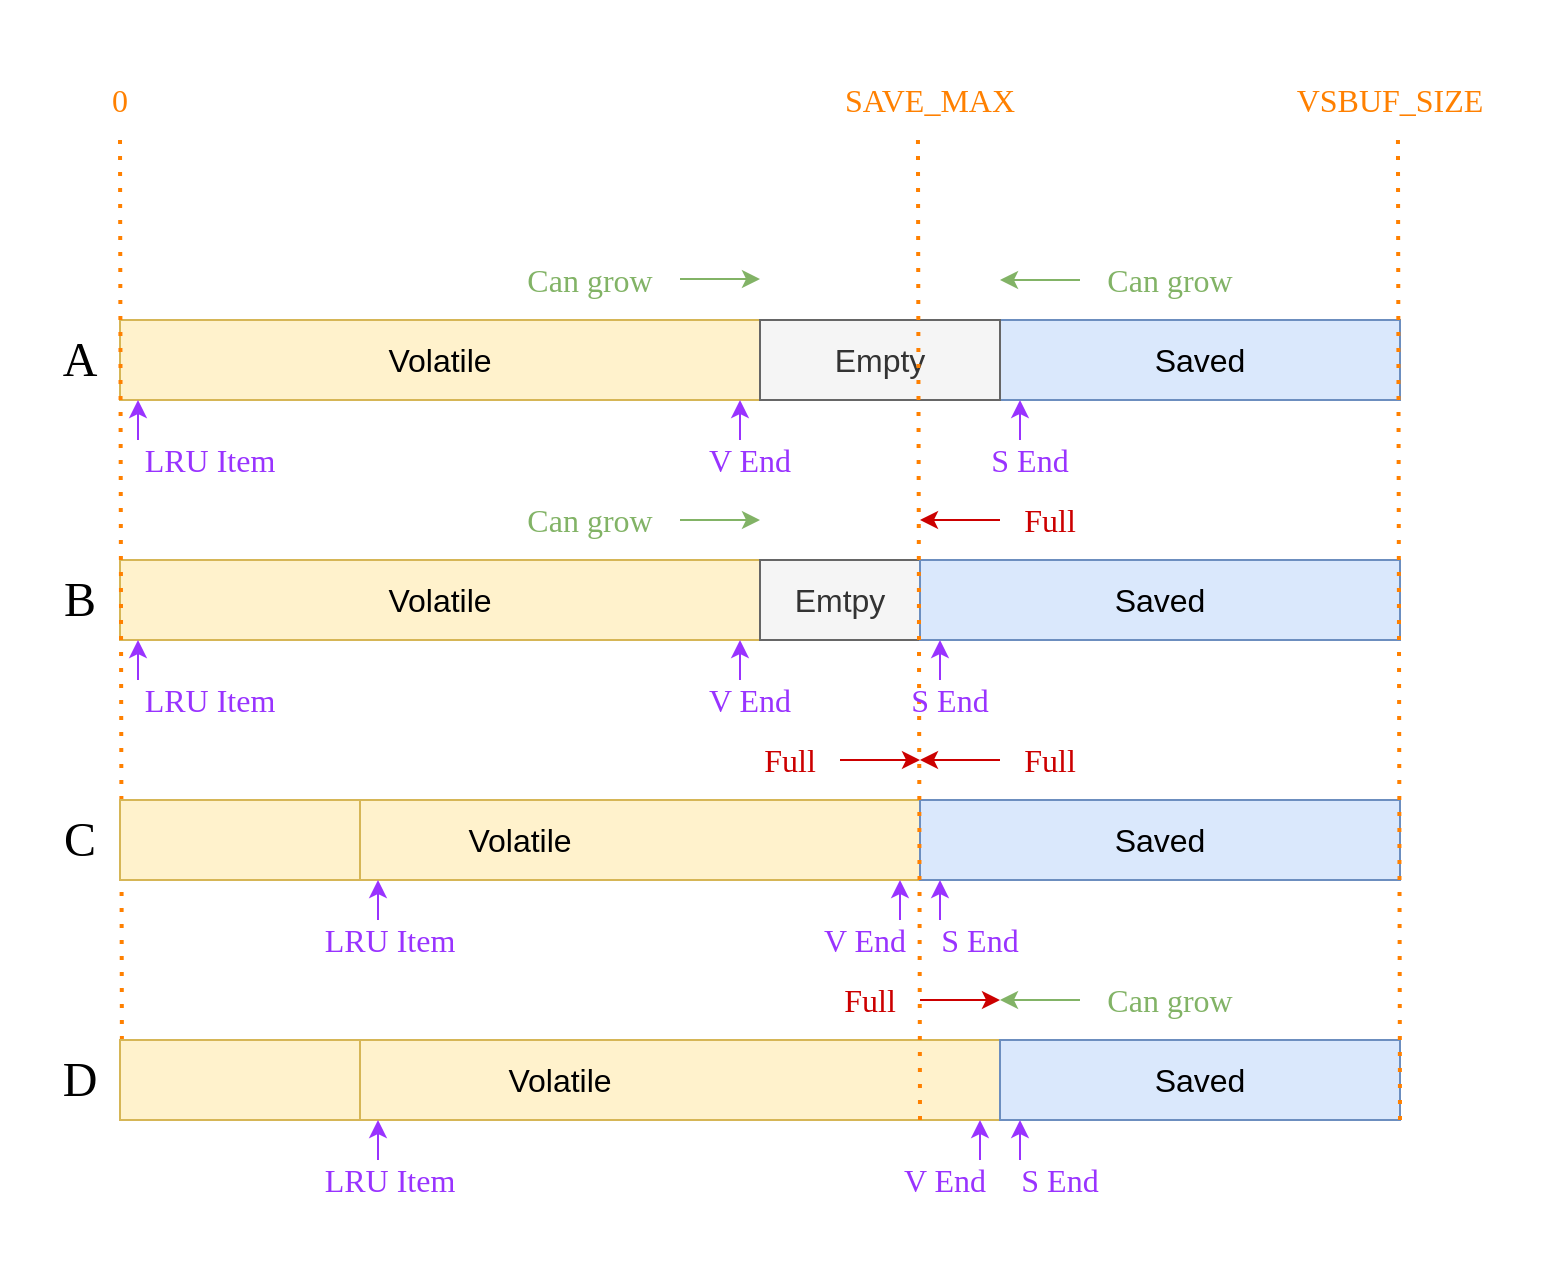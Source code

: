 <mxfile version="14.5.10" type="device"><diagram id="JiNUwmvUmWzfsdf7HHHx" name="Page-1"><mxGraphModel dx="1104" dy="1001" grid="1" gridSize="10" guides="1" tooltips="1" connect="1" arrows="1" fold="1" page="1" pageScale="1" pageWidth="827" pageHeight="1169" math="0" shadow="0"><root><mxCell id="0"/><mxCell id="1" parent="0"/><mxCell id="aXjECuDFnx0i-iMRsThj-1" value="Volatile" style="rounded=0;whiteSpace=wrap;html=1;fillColor=#fff2cc;strokeColor=#d6b656;fontSize=16;" parent="1" vertex="1"><mxGeometry x="160" y="200" width="320" height="40" as="geometry"/></mxCell><mxCell id="aXjECuDFnx0i-iMRsThj-3" value="Saved" style="rounded=0;whiteSpace=wrap;html=1;fillColor=#dae8fc;strokeColor=#6c8ebf;fontSize=16;" parent="1" vertex="1"><mxGeometry x="600" y="200" width="200" height="40" as="geometry"/></mxCell><mxCell id="aXjECuDFnx0i-iMRsThj-4" value="Volatile" style="rounded=0;whiteSpace=wrap;html=1;fillColor=#fff2cc;strokeColor=#d6b656;fontSize=16;" parent="1" vertex="1"><mxGeometry x="160" y="320" width="320" height="40" as="geometry"/></mxCell><mxCell id="aXjECuDFnx0i-iMRsThj-5" value="Emtpy" style="rounded=0;whiteSpace=wrap;html=1;fillColor=#f5f5f5;strokeColor=#666666;fontColor=#333333;fontSize=16;" parent="1" vertex="1"><mxGeometry x="480" y="320" width="80" height="40" as="geometry"/></mxCell><mxCell id="aXjECuDFnx0i-iMRsThj-6" value="Saved" style="rounded=0;whiteSpace=wrap;html=1;fillColor=#dae8fc;strokeColor=#6c8ebf;fontSize=16;" parent="1" vertex="1"><mxGeometry x="560" y="320" width="240" height="40" as="geometry"/></mxCell><mxCell id="aXjECuDFnx0i-iMRsThj-2" value="Empty" style="rounded=0;whiteSpace=wrap;html=1;fillColor=#f5f5f5;strokeColor=#666666;fontColor=#333333;fontSize=16;" parent="1" vertex="1"><mxGeometry x="480" y="200" width="120" height="40" as="geometry"/></mxCell><mxCell id="aXjECuDFnx0i-iMRsThj-11" value="Volatile" style="rounded=0;whiteSpace=wrap;html=1;fillColor=#fff2cc;strokeColor=#d6b656;fontSize=16;" parent="1" vertex="1"><mxGeometry x="160" y="440" width="400" height="40" as="geometry"/></mxCell><mxCell id="aXjECuDFnx0i-iMRsThj-13" value="Saved" style="rounded=0;whiteSpace=wrap;html=1;fillColor=#dae8fc;strokeColor=#6c8ebf;fontSize=16;" parent="1" vertex="1"><mxGeometry x="560" y="440" width="240" height="40" as="geometry"/></mxCell><mxCell id="aXjECuDFnx0i-iMRsThj-14" value="Volatile" style="rounded=0;whiteSpace=wrap;html=1;fillColor=#fff2cc;strokeColor=#d6b656;fontSize=16;" parent="1" vertex="1"><mxGeometry x="160" y="560" width="440" height="40" as="geometry"/></mxCell><mxCell id="aXjECuDFnx0i-iMRsThj-16" value="Saved" style="rounded=0;whiteSpace=wrap;html=1;fillColor=#dae8fc;strokeColor=#6c8ebf;fontSize=16;" parent="1" vertex="1"><mxGeometry x="600" y="560" width="200" height="40" as="geometry"/></mxCell><mxCell id="aXjECuDFnx0i-iMRsThj-7" value="" style="endArrow=none;dashed=1;html=1;dashPattern=1 3;strokeWidth=2;strokeColor=#FF8000;entryX=0.433;entryY=1.25;entryDx=0;entryDy=0;entryPerimeter=0;" parent="1" edge="1" target="aXjECuDFnx0i-iMRsThj-17"><mxGeometry width="50" height="50" relative="1" as="geometry"><mxPoint x="560" y="600" as="sourcePoint"/><mxPoint x="560" y="160" as="targetPoint"/></mxGeometry></mxCell><mxCell id="aXjECuDFnx0i-iMRsThj-17" value="SAVE_MAX" style="text;html=1;strokeColor=none;fillColor=none;align=center;verticalAlign=middle;whiteSpace=wrap;rounded=0;fontSize=16;fontColor=#FF8000;fontFamily=Verdana;" parent="1" vertex="1"><mxGeometry x="520" y="80" width="90" height="20" as="geometry"/></mxCell><mxCell id="aXjECuDFnx0i-iMRsThj-19" value="" style="endArrow=classic;html=1;fontFamily=Verdana;fontSize=16;fontColor=#FF8000;strokeColor=#82b366;fillColor=#d5e8d4;" parent="1" edge="1"><mxGeometry width="50" height="50" relative="1" as="geometry"><mxPoint x="640" y="180" as="sourcePoint"/><mxPoint x="600" y="180" as="targetPoint"/></mxGeometry></mxCell><mxCell id="aXjECuDFnx0i-iMRsThj-20" value="Can grow" style="text;html=1;strokeColor=none;fillColor=none;align=center;verticalAlign=middle;whiteSpace=wrap;rounded=0;fontSize=16;fontFamily=Verdana;fontColor=#82B366;" parent="1" vertex="1"><mxGeometry x="640" y="170" width="90" height="20" as="geometry"/></mxCell><mxCell id="aXjECuDFnx0i-iMRsThj-21" value="" style="endArrow=classic;html=1;fontFamily=Verdana;fontSize=16;fontColor=#FF8000;fillColor=#d5e8d4;strokeColor=#CC0000;" parent="1" edge="1"><mxGeometry width="50" height="50" relative="1" as="geometry"><mxPoint x="600" y="300" as="sourcePoint"/><mxPoint x="560" y="300" as="targetPoint"/></mxGeometry></mxCell><mxCell id="aXjECuDFnx0i-iMRsThj-22" value="Full" style="text;html=1;strokeColor=none;fillColor=none;align=center;verticalAlign=middle;whiteSpace=wrap;rounded=0;fontSize=16;fontFamily=Verdana;fontColor=#CC0000;" parent="1" vertex="1"><mxGeometry x="600" y="290" width="50" height="20" as="geometry"/></mxCell><mxCell id="aXjECuDFnx0i-iMRsThj-24" value="" style="endArrow=classic;html=1;fontFamily=Verdana;fontSize=16;fontColor=#FF8000;fillColor=#d5e8d4;strokeColor=#CC0000;" parent="1" edge="1"><mxGeometry width="50" height="50" relative="1" as="geometry"><mxPoint x="600" y="420" as="sourcePoint"/><mxPoint x="560" y="420" as="targetPoint"/></mxGeometry></mxCell><mxCell id="aXjECuDFnx0i-iMRsThj-25" value="Full" style="text;html=1;strokeColor=none;fillColor=none;align=center;verticalAlign=middle;whiteSpace=wrap;rounded=0;fontSize=16;fontFamily=Verdana;fontColor=#CC0000;" parent="1" vertex="1"><mxGeometry x="600" y="410" width="50" height="20" as="geometry"/></mxCell><mxCell id="aXjECuDFnx0i-iMRsThj-28" value="" style="endArrow=classic;html=1;fontFamily=Verdana;fontSize=16;fontColor=#FF8000;strokeColor=#82b366;fillColor=#d5e8d4;" parent="1" edge="1"><mxGeometry width="50" height="50" relative="1" as="geometry"><mxPoint x="640" y="540" as="sourcePoint"/><mxPoint x="600" y="540" as="targetPoint"/></mxGeometry></mxCell><mxCell id="aXjECuDFnx0i-iMRsThj-29" value="Can grow" style="text;html=1;strokeColor=none;fillColor=none;align=center;verticalAlign=middle;whiteSpace=wrap;rounded=0;fontSize=16;fontFamily=Verdana;fontColor=#82B366;" parent="1" vertex="1"><mxGeometry x="640" y="530" width="90" height="20" as="geometry"/></mxCell><mxCell id="aXjECuDFnx0i-iMRsThj-30" value="" style="endArrow=classic;html=1;fontFamily=Verdana;fontSize=16;fontColor=#FF8000;strokeColor=#82b366;fillColor=#d5e8d4;" parent="1" edge="1"><mxGeometry width="50" height="50" relative="1" as="geometry"><mxPoint x="440" y="179.5" as="sourcePoint"/><mxPoint x="480" y="179.5" as="targetPoint"/></mxGeometry></mxCell><mxCell id="aXjECuDFnx0i-iMRsThj-31" value="Can grow" style="text;html=1;strokeColor=none;fillColor=none;align=center;verticalAlign=middle;whiteSpace=wrap;rounded=0;fontSize=16;fontFamily=Verdana;fontColor=#82B366;" parent="1" vertex="1"><mxGeometry x="350" y="170" width="90" height="20" as="geometry"/></mxCell><mxCell id="UmwC66m_67Jkq5lSKLv3-1" value="" style="endArrow=classic;html=1;fontFamily=Verdana;fontSize=16;fontColor=#FF8000;strokeColor=#82b366;fillColor=#d5e8d4;" edge="1" parent="1"><mxGeometry width="50" height="50" relative="1" as="geometry"><mxPoint x="440" y="300" as="sourcePoint"/><mxPoint x="480" y="300" as="targetPoint"/></mxGeometry></mxCell><mxCell id="UmwC66m_67Jkq5lSKLv3-2" value="Can grow" style="text;html=1;strokeColor=none;fillColor=none;align=center;verticalAlign=middle;whiteSpace=wrap;rounded=0;fontSize=16;fontFamily=Verdana;fontColor=#82B366;" vertex="1" parent="1"><mxGeometry x="350" y="290" width="90" height="20" as="geometry"/></mxCell><mxCell id="UmwC66m_67Jkq5lSKLv3-6" value="" style="endArrow=classic;html=1;fontFamily=Verdana;fontSize=16;fontColor=#FF8000;fillColor=#d5e8d4;strokeColor=#CC0000;" edge="1" parent="1"><mxGeometry width="50" height="50" relative="1" as="geometry"><mxPoint x="520" y="420" as="sourcePoint"/><mxPoint x="560" y="420" as="targetPoint"/></mxGeometry></mxCell><mxCell id="UmwC66m_67Jkq5lSKLv3-7" value="Full" style="text;html=1;strokeColor=none;fillColor=none;align=center;verticalAlign=middle;whiteSpace=wrap;rounded=0;fontSize=16;fontFamily=Verdana;fontColor=#CC0000;" vertex="1" parent="1"><mxGeometry x="470" y="410" width="50" height="20" as="geometry"/></mxCell><mxCell id="UmwC66m_67Jkq5lSKLv3-8" value="" style="endArrow=classic;html=1;fontFamily=Verdana;fontSize=16;fontColor=#FF8000;fillColor=#d5e8d4;strokeColor=#CC0000;" edge="1" parent="1"><mxGeometry width="50" height="50" relative="1" as="geometry"><mxPoint x="560" y="540" as="sourcePoint"/><mxPoint x="600" y="540" as="targetPoint"/></mxGeometry></mxCell><mxCell id="UmwC66m_67Jkq5lSKLv3-9" value="Full" style="text;html=1;strokeColor=none;fillColor=none;align=center;verticalAlign=middle;whiteSpace=wrap;rounded=0;fontSize=16;fontFamily=Verdana;fontColor=#CC0000;" vertex="1" parent="1"><mxGeometry x="510" y="530" width="50" height="20" as="geometry"/></mxCell><mxCell id="UmwC66m_67Jkq5lSKLv3-10" value="" style="endArrow=none;dashed=1;html=1;dashPattern=1 3;strokeWidth=2;strokeColor=#FF8000;entryX=0.433;entryY=1.25;entryDx=0;entryDy=0;entryPerimeter=0;" edge="1" parent="1"><mxGeometry width="50" height="50" relative="1" as="geometry"><mxPoint x="161.03" y="600" as="sourcePoint"/><mxPoint x="160" y="105" as="targetPoint"/></mxGeometry></mxCell><mxCell id="UmwC66m_67Jkq5lSKLv3-11" value="0" style="text;html=1;strokeColor=none;fillColor=none;align=center;verticalAlign=middle;whiteSpace=wrap;rounded=0;fontSize=16;fontColor=#FF8000;fontFamily=Verdana;" vertex="1" parent="1"><mxGeometry x="150" y="80" width="20" height="20" as="geometry"/></mxCell><mxCell id="UmwC66m_67Jkq5lSKLv3-12" value="VSBUF_SIZE" style="text;html=1;strokeColor=none;fillColor=none;align=center;verticalAlign=middle;whiteSpace=wrap;rounded=0;fontSize=16;fontColor=#FF8000;fontFamily=Verdana;" vertex="1" parent="1"><mxGeometry x="750" y="80" width="90" height="20" as="geometry"/></mxCell><mxCell id="UmwC66m_67Jkq5lSKLv3-13" value="" style="endArrow=none;dashed=1;html=1;dashPattern=1 3;strokeWidth=2;strokeColor=#FF8000;entryX=0.433;entryY=1.25;entryDx=0;entryDy=0;entryPerimeter=0;" edge="1" parent="1"><mxGeometry width="50" height="50" relative="1" as="geometry"><mxPoint x="800" y="600" as="sourcePoint"/><mxPoint x="798.97" y="105" as="targetPoint"/></mxGeometry></mxCell><mxCell id="UmwC66m_67Jkq5lSKLv3-20" value="" style="endArrow=classic;html=1;fontSize=16;entryX=0;entryY=1;entryDx=0;entryDy=0;strokeColor=#9933FF;" edge="1" parent="1"><mxGeometry width="50" height="50" relative="1" as="geometry"><mxPoint x="289" y="500" as="sourcePoint"/><mxPoint x="289.0" y="480" as="targetPoint"/></mxGeometry></mxCell><mxCell id="UmwC66m_67Jkq5lSKLv3-21" value="LRU Item" style="text;html=1;strokeColor=none;fillColor=none;align=center;verticalAlign=middle;whiteSpace=wrap;rounded=0;fontSize=16;fontFamily=Verdana;labelBackgroundColor=none;fontColor=#9933FF;" vertex="1" parent="1"><mxGeometry x="250" y="500" width="90" height="20" as="geometry"/></mxCell><mxCell id="UmwC66m_67Jkq5lSKLv3-22" value="" style="rounded=0;whiteSpace=wrap;html=1;fillColor=#fff2cc;strokeColor=#d6b656;fontSize=16;" vertex="1" parent="1"><mxGeometry x="160" y="440" width="120" height="40" as="geometry"/></mxCell><mxCell id="UmwC66m_67Jkq5lSKLv3-25" value="" style="rounded=0;whiteSpace=wrap;html=1;fillColor=#fff2cc;strokeColor=#d6b656;fontSize=16;" vertex="1" parent="1"><mxGeometry x="160" y="560" width="120" height="40" as="geometry"/></mxCell><mxCell id="UmwC66m_67Jkq5lSKLv3-27" value="" style="endArrow=classic;html=1;fontSize=16;entryX=0;entryY=1;entryDx=0;entryDy=0;strokeColor=#9933FF;" edge="1" parent="1"><mxGeometry width="50" height="50" relative="1" as="geometry"><mxPoint x="289" y="620" as="sourcePoint"/><mxPoint x="289.0" y="600" as="targetPoint"/></mxGeometry></mxCell><mxCell id="UmwC66m_67Jkq5lSKLv3-28" value="LRU Item" style="text;html=1;strokeColor=none;fillColor=none;align=center;verticalAlign=middle;whiteSpace=wrap;rounded=0;fontSize=16;fontFamily=Verdana;labelBackgroundColor=none;fontColor=#9933FF;" vertex="1" parent="1"><mxGeometry x="250" y="620" width="90" height="20" as="geometry"/></mxCell><mxCell id="UmwC66m_67Jkq5lSKLv3-29" value="" style="endArrow=classic;html=1;fontSize=16;entryX=0;entryY=1;entryDx=0;entryDy=0;strokeColor=#9933FF;" edge="1" parent="1"><mxGeometry width="50" height="50" relative="1" as="geometry"><mxPoint x="169" y="260" as="sourcePoint"/><mxPoint x="169.0" y="240" as="targetPoint"/></mxGeometry></mxCell><mxCell id="UmwC66m_67Jkq5lSKLv3-30" value="LRU Item" style="text;html=1;strokeColor=none;fillColor=none;align=center;verticalAlign=middle;whiteSpace=wrap;rounded=0;fontSize=16;fontFamily=Verdana;fontColor=#9933FF;" vertex="1" parent="1"><mxGeometry x="160" y="260" width="90" height="20" as="geometry"/></mxCell><mxCell id="UmwC66m_67Jkq5lSKLv3-33" value="" style="endArrow=classic;html=1;fontSize=16;entryX=0;entryY=1;entryDx=0;entryDy=0;strokeColor=#9933FF;" edge="1" parent="1"><mxGeometry width="50" height="50" relative="1" as="geometry"><mxPoint x="169" y="380" as="sourcePoint"/><mxPoint x="169.0" y="360" as="targetPoint"/></mxGeometry></mxCell><mxCell id="UmwC66m_67Jkq5lSKLv3-34" value="LRU Item" style="text;html=1;strokeColor=none;fillColor=none;align=center;verticalAlign=middle;whiteSpace=wrap;rounded=0;fontSize=16;fontFamily=Verdana;labelBackgroundColor=none;fontColor=#9933FF;" vertex="1" parent="1"><mxGeometry x="160" y="380" width="90" height="20" as="geometry"/></mxCell><mxCell id="UmwC66m_67Jkq5lSKLv3-36" value="" style="endArrow=classic;html=1;fontSize=16;entryX=0;entryY=1;entryDx=0;entryDy=0;strokeColor=#9933FF;" edge="1" parent="1"><mxGeometry width="50" height="50" relative="1" as="geometry"><mxPoint x="470" y="260" as="sourcePoint"/><mxPoint x="470.0" y="240" as="targetPoint"/></mxGeometry></mxCell><mxCell id="UmwC66m_67Jkq5lSKLv3-37" value="V End" style="text;html=1;strokeColor=none;fillColor=none;align=center;verticalAlign=middle;whiteSpace=wrap;rounded=0;fontSize=16;fontFamily=Verdana;fontColor=#9933FF;" vertex="1" parent="1"><mxGeometry x="430" y="260" width="90" height="20" as="geometry"/></mxCell><mxCell id="UmwC66m_67Jkq5lSKLv3-39" value="" style="endArrow=classic;html=1;fontSize=16;entryX=0;entryY=1;entryDx=0;entryDy=0;strokeColor=#9933FF;" edge="1" parent="1"><mxGeometry width="50" height="50" relative="1" as="geometry"><mxPoint x="610" y="260" as="sourcePoint"/><mxPoint x="610.0" y="240" as="targetPoint"/></mxGeometry></mxCell><mxCell id="UmwC66m_67Jkq5lSKLv3-40" value="S End" style="text;html=1;strokeColor=none;fillColor=none;align=center;verticalAlign=middle;whiteSpace=wrap;rounded=0;fontSize=16;fontFamily=Verdana;fontColor=#9933FF;" vertex="1" parent="1"><mxGeometry x="570" y="260" width="90" height="20" as="geometry"/></mxCell><mxCell id="UmwC66m_67Jkq5lSKLv3-41" value="" style="endArrow=classic;html=1;fontSize=16;entryX=0;entryY=1;entryDx=0;entryDy=0;strokeColor=#9933FF;" edge="1" parent="1"><mxGeometry width="50" height="50" relative="1" as="geometry"><mxPoint x="570" y="380" as="sourcePoint"/><mxPoint x="570.0" y="360" as="targetPoint"/></mxGeometry></mxCell><mxCell id="UmwC66m_67Jkq5lSKLv3-42" value="S End" style="text;html=1;strokeColor=none;fillColor=none;align=center;verticalAlign=middle;whiteSpace=wrap;rounded=0;fontSize=16;fontFamily=Verdana;fontColor=#9933FF;" vertex="1" parent="1"><mxGeometry x="530" y="380" width="90" height="20" as="geometry"/></mxCell><mxCell id="UmwC66m_67Jkq5lSKLv3-43" value="" style="endArrow=classic;html=1;fontSize=16;entryX=0;entryY=1;entryDx=0;entryDy=0;strokeColor=#9933FF;" edge="1" parent="1"><mxGeometry width="50" height="50" relative="1" as="geometry"><mxPoint x="610" y="620" as="sourcePoint"/><mxPoint x="610.0" y="600" as="targetPoint"/></mxGeometry></mxCell><mxCell id="UmwC66m_67Jkq5lSKLv3-44" value="S End" style="text;html=1;strokeColor=none;fillColor=none;align=center;verticalAlign=middle;whiteSpace=wrap;rounded=0;fontSize=16;fontFamily=Verdana;fontColor=#9933FF;" vertex="1" parent="1"><mxGeometry x="600" y="620" width="60" height="20" as="geometry"/></mxCell><mxCell id="UmwC66m_67Jkq5lSKLv3-45" value="" style="endArrow=classic;html=1;fontSize=16;entryX=0;entryY=1;entryDx=0;entryDy=0;strokeColor=#9933FF;" edge="1" parent="1"><mxGeometry width="50" height="50" relative="1" as="geometry"><mxPoint x="470" y="380" as="sourcePoint"/><mxPoint x="470.0" y="360" as="targetPoint"/></mxGeometry></mxCell><mxCell id="UmwC66m_67Jkq5lSKLv3-46" value="V End" style="text;html=1;strokeColor=none;fillColor=none;align=center;verticalAlign=middle;whiteSpace=wrap;rounded=0;fontSize=16;fontFamily=Verdana;fontColor=#9933FF;" vertex="1" parent="1"><mxGeometry x="430" y="380" width="90" height="20" as="geometry"/></mxCell><mxCell id="UmwC66m_67Jkq5lSKLv3-47" value="" style="endArrow=classic;html=1;fontSize=16;entryX=0;entryY=1;entryDx=0;entryDy=0;strokeColor=#9933FF;" edge="1" parent="1"><mxGeometry width="50" height="50" relative="1" as="geometry"><mxPoint x="550" y="500" as="sourcePoint"/><mxPoint x="550.0" y="480" as="targetPoint"/></mxGeometry></mxCell><mxCell id="UmwC66m_67Jkq5lSKLv3-48" value="V End" style="text;html=1;strokeColor=none;fillColor=none;align=center;verticalAlign=middle;whiteSpace=wrap;rounded=0;fontSize=16;fontFamily=Verdana;fontColor=#9933FF;" vertex="1" parent="1"><mxGeometry x="505" y="500" width="55" height="20" as="geometry"/></mxCell><mxCell id="UmwC66m_67Jkq5lSKLv3-50" value="" style="endArrow=classic;html=1;fontSize=16;entryX=0;entryY=1;entryDx=0;entryDy=0;strokeColor=#9933FF;" edge="1" parent="1"><mxGeometry width="50" height="50" relative="1" as="geometry"><mxPoint x="590" y="620" as="sourcePoint"/><mxPoint x="590.0" y="600" as="targetPoint"/></mxGeometry></mxCell><mxCell id="UmwC66m_67Jkq5lSKLv3-51" value="V End" style="text;html=1;strokeColor=none;fillColor=none;align=center;verticalAlign=middle;whiteSpace=wrap;rounded=0;fontSize=16;fontFamily=Verdana;fontColor=#9933FF;" vertex="1" parent="1"><mxGeometry x="545" y="620" width="55" height="20" as="geometry"/></mxCell><mxCell id="UmwC66m_67Jkq5lSKLv3-54" value="" style="endArrow=classic;html=1;fontSize=16;entryX=0;entryY=1;entryDx=0;entryDy=0;strokeColor=#9933FF;" edge="1" parent="1"><mxGeometry width="50" height="50" relative="1" as="geometry"><mxPoint x="570" y="500" as="sourcePoint"/><mxPoint x="570.0" y="480" as="targetPoint"/></mxGeometry></mxCell><mxCell id="UmwC66m_67Jkq5lSKLv3-55" value="S End" style="text;html=1;strokeColor=none;fillColor=none;align=center;verticalAlign=middle;whiteSpace=wrap;rounded=0;fontSize=16;fontFamily=Verdana;fontColor=#9933FF;" vertex="1" parent="1"><mxGeometry x="560" y="500" width="60" height="20" as="geometry"/></mxCell><mxCell id="UmwC66m_67Jkq5lSKLv3-56" value="" style="rounded=0;whiteSpace=wrap;html=1;labelBackgroundColor=none;fontSize=16;fillColor=none;strokeColor=none;" vertex="1" parent="1"><mxGeometry x="100" y="40" width="780" height="640" as="geometry"/></mxCell><mxCell id="UmwC66m_67Jkq5lSKLv3-57" value="A" style="text;html=1;strokeColor=none;fillColor=none;align=center;verticalAlign=middle;whiteSpace=wrap;rounded=0;labelBackgroundColor=none;fontSize=24;fontFamily=Verdana;" vertex="1" parent="1"><mxGeometry x="120" y="210" width="40" height="20" as="geometry"/></mxCell><mxCell id="UmwC66m_67Jkq5lSKLv3-58" value="B" style="text;html=1;strokeColor=none;fillColor=none;align=center;verticalAlign=middle;whiteSpace=wrap;rounded=0;labelBackgroundColor=none;fontSize=24;fontFamily=Verdana;" vertex="1" parent="1"><mxGeometry x="120" y="330" width="40" height="20" as="geometry"/></mxCell><mxCell id="UmwC66m_67Jkq5lSKLv3-59" value="C" style="text;html=1;strokeColor=none;fillColor=none;align=center;verticalAlign=middle;whiteSpace=wrap;rounded=0;labelBackgroundColor=none;fontSize=24;fontFamily=Verdana;" vertex="1" parent="1"><mxGeometry x="120" y="450" width="40" height="20" as="geometry"/></mxCell><mxCell id="UmwC66m_67Jkq5lSKLv3-60" value="D" style="text;html=1;strokeColor=none;fillColor=none;align=center;verticalAlign=middle;whiteSpace=wrap;rounded=0;labelBackgroundColor=none;fontSize=24;fontFamily=Verdana;" vertex="1" parent="1"><mxGeometry x="120" y="570" width="40" height="20" as="geometry"/></mxCell></root></mxGraphModel></diagram></mxfile>